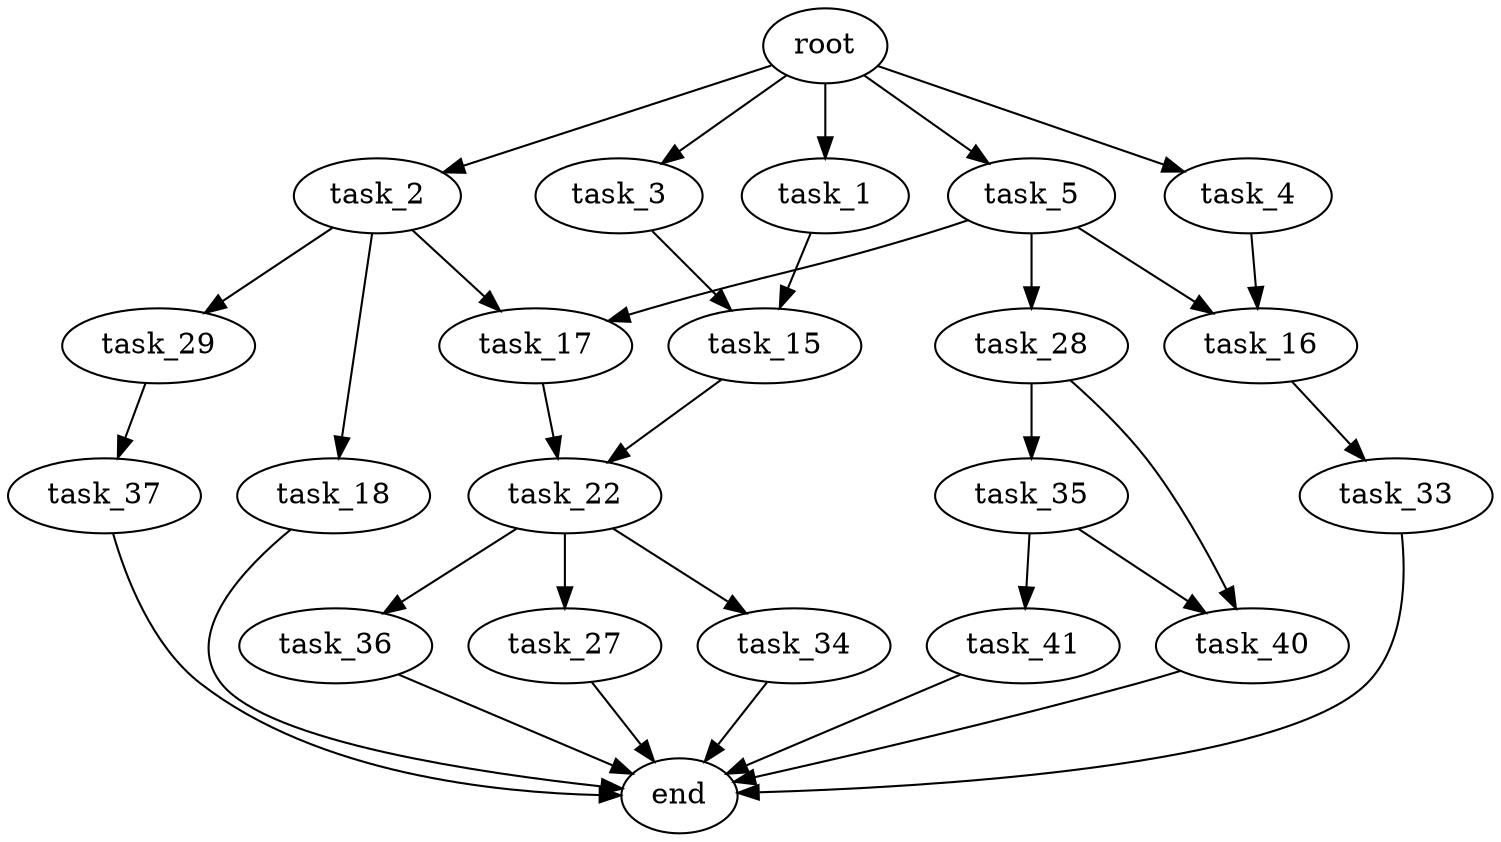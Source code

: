 digraph G {
  root [size="0.000000"];
  task_1 [size="782757789696.000000"];
  task_2 [size="16770674451.000000"];
  task_3 [size="4759368066.000000"];
  task_4 [size="130481853341.000000"];
  task_5 [size="28991029248.000000"];
  task_15 [size="2596852896.000000"];
  task_16 [size="19152014951.000000"];
  task_17 [size="32760022045.000000"];
  task_18 [size="8589934592.000000"];
  task_22 [size="1259946060.000000"];
  task_27 [size="3089159073.000000"];
  task_28 [size="48533194796.000000"];
  task_29 [size="6193201741.000000"];
  task_33 [size="8589934592.000000"];
  task_34 [size="461673103394.000000"];
  task_35 [size="17167387586.000000"];
  task_36 [size="40576944810.000000"];
  task_37 [size="16310683602.000000"];
  task_40 [size="164186015591.000000"];
  task_41 [size="2136872618.000000"];
  end [size="0.000000"];

  root -> task_1 [size="1.000000"];
  root -> task_2 [size="1.000000"];
  root -> task_3 [size="1.000000"];
  root -> task_4 [size="1.000000"];
  root -> task_5 [size="1.000000"];
  task_1 -> task_15 [size="679477248.000000"];
  task_2 -> task_17 [size="33554432.000000"];
  task_2 -> task_18 [size="33554432.000000"];
  task_2 -> task_29 [size="33554432.000000"];
  task_3 -> task_15 [size="301989888.000000"];
  task_4 -> task_16 [size="411041792.000000"];
  task_5 -> task_16 [size="75497472.000000"];
  task_5 -> task_17 [size="75497472.000000"];
  task_5 -> task_28 [size="75497472.000000"];
  task_15 -> task_22 [size="75497472.000000"];
  task_16 -> task_33 [size="75497472.000000"];
  task_17 -> task_22 [size="75497472.000000"];
  task_18 -> end [size="1.000000"];
  task_22 -> task_27 [size="75497472.000000"];
  task_22 -> task_34 [size="75497472.000000"];
  task_22 -> task_36 [size="75497472.000000"];
  task_27 -> end [size="1.000000"];
  task_28 -> task_35 [size="838860800.000000"];
  task_28 -> task_40 [size="838860800.000000"];
  task_29 -> task_37 [size="209715200.000000"];
  task_33 -> end [size="1.000000"];
  task_34 -> end [size="1.000000"];
  task_35 -> task_40 [size="411041792.000000"];
  task_35 -> task_41 [size="411041792.000000"];
  task_36 -> end [size="1.000000"];
  task_37 -> end [size="1.000000"];
  task_40 -> end [size="1.000000"];
  task_41 -> end [size="1.000000"];
}
